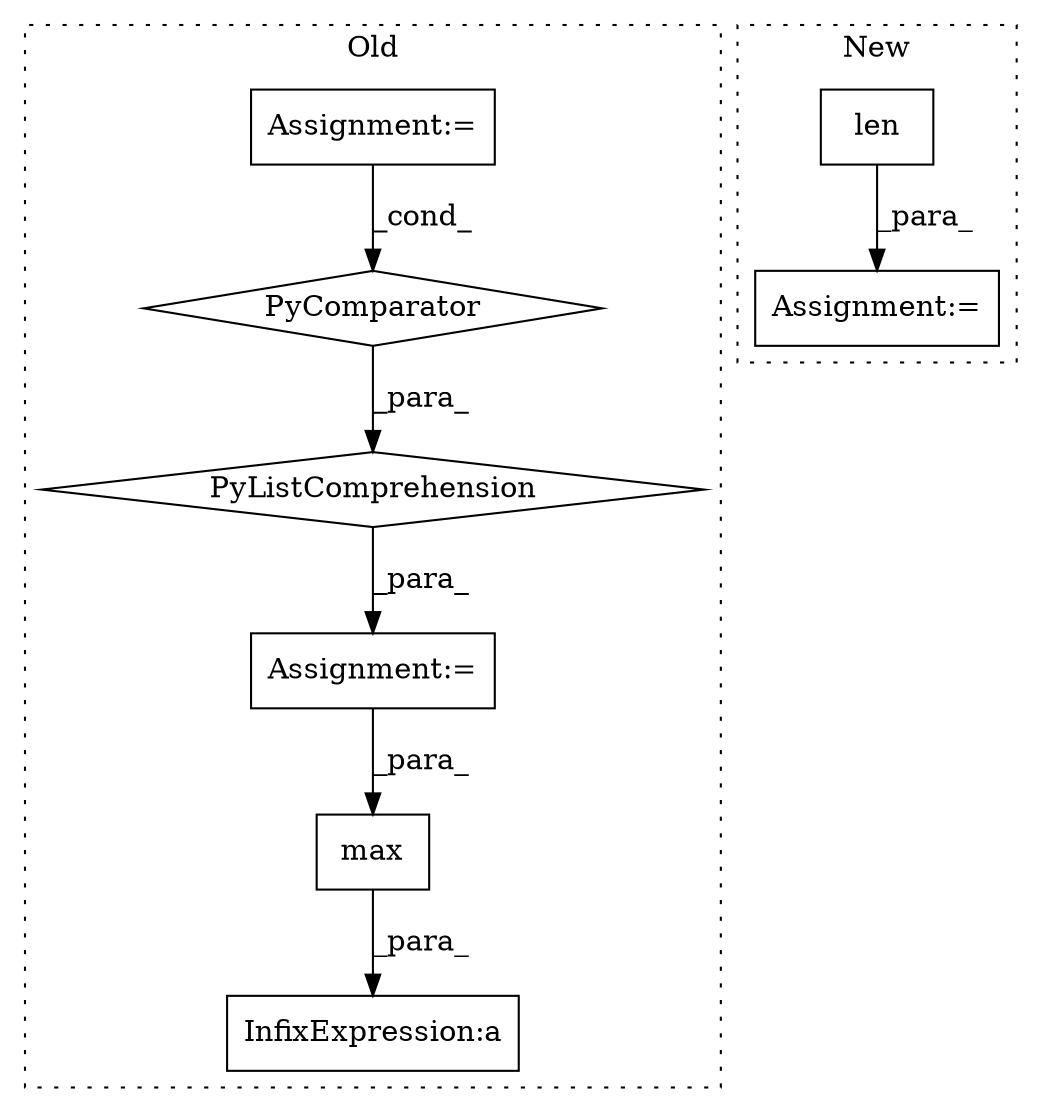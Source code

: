 digraph G {
subgraph cluster0 {
1 [label="max" a="32" s="5118,5127" l="4,1" shape="box"];
4 [label="Assignment:=" a="7" s="4930" l="20" shape="box"];
5 [label="PyComparator" a="113" s="4930" l="20" shape="diamond"];
6 [label="Assignment:=" a="7" s="4967" l="1" shape="box"];
7 [label="PyListComprehension" a="109" s="4858" l="100" shape="diamond"];
8 [label="InfixExpression:a" a="27" s="5274" l="4" shape="box"];
label = "Old";
style="dotted";
}
subgraph cluster1 {
2 [label="len" a="32" s="4744,4751" l="4,1" shape="box"];
3 [label="Assignment:=" a="7" s="4847" l="1" shape="box"];
label = "New";
style="dotted";
}
1 -> 8 [label="_para_"];
2 -> 3 [label="_para_"];
4 -> 5 [label="_cond_"];
5 -> 7 [label="_para_"];
6 -> 1 [label="_para_"];
7 -> 6 [label="_para_"];
}
